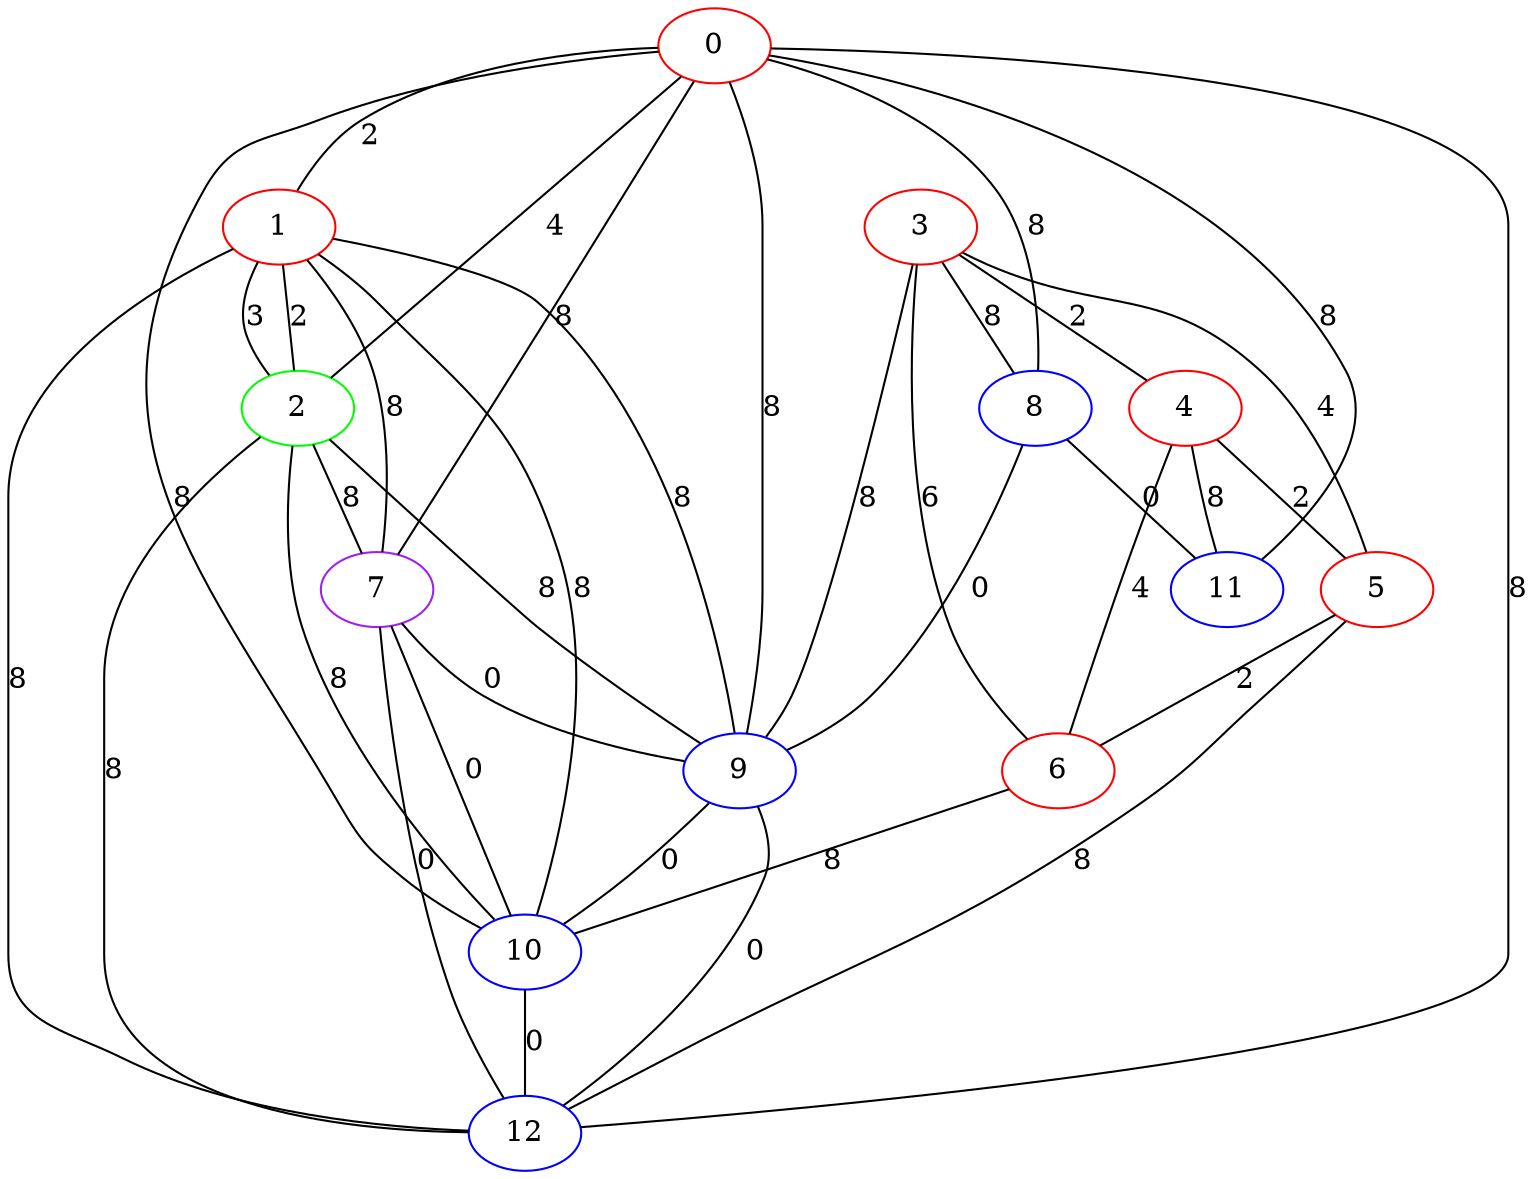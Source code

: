 graph "" {
0 [color=red, weight=1];
1 [color=red, weight=1];
2 [color=green, weight=2];
3 [color=red, weight=1];
4 [color=red, weight=1];
5 [color=red, weight=1];
6 [color=red, weight=1];
7 [color=purple, weight=4];
8 [color=blue, weight=3];
9 [color=blue, weight=3];
10 [color=blue, weight=3];
11 [color=blue, weight=3];
12 [color=blue, weight=3];
0 -- 1  [key=0, label=2];
0 -- 2  [key=0, label=4];
0 -- 7  [key=0, label=8];
0 -- 8  [key=0, label=8];
0 -- 9  [key=0, label=8];
0 -- 10  [key=0, label=8];
0 -- 11  [key=0, label=8];
0 -- 12  [key=0, label=8];
1 -- 2  [key=0, label=3];
1 -- 2  [key=1, label=2];
1 -- 7  [key=0, label=8];
1 -- 9  [key=0, label=8];
1 -- 10  [key=0, label=8];
1 -- 12  [key=0, label=8];
2 -- 7  [key=0, label=8];
2 -- 9  [key=0, label=8];
2 -- 10  [key=0, label=8];
2 -- 12  [key=0, label=8];
3 -- 8  [key=0, label=8];
3 -- 9  [key=0, label=8];
3 -- 4  [key=0, label=2];
3 -- 5  [key=0, label=4];
3 -- 6  [key=0, label=6];
4 -- 11  [key=0, label=8];
4 -- 5  [key=0, label=2];
4 -- 6  [key=0, label=4];
5 -- 12  [key=0, label=8];
5 -- 6  [key=0, label=2];
6 -- 10  [key=0, label=8];
7 -- 9  [key=0, label=0];
7 -- 10  [key=0, label=0];
7 -- 12  [key=0, label=0];
8 -- 11  [key=0, label=0];
8 -- 9  [key=0, label=0];
9 -- 10  [key=0, label=0];
9 -- 12  [key=0, label=0];
10 -- 12  [key=0, label=0];
}
